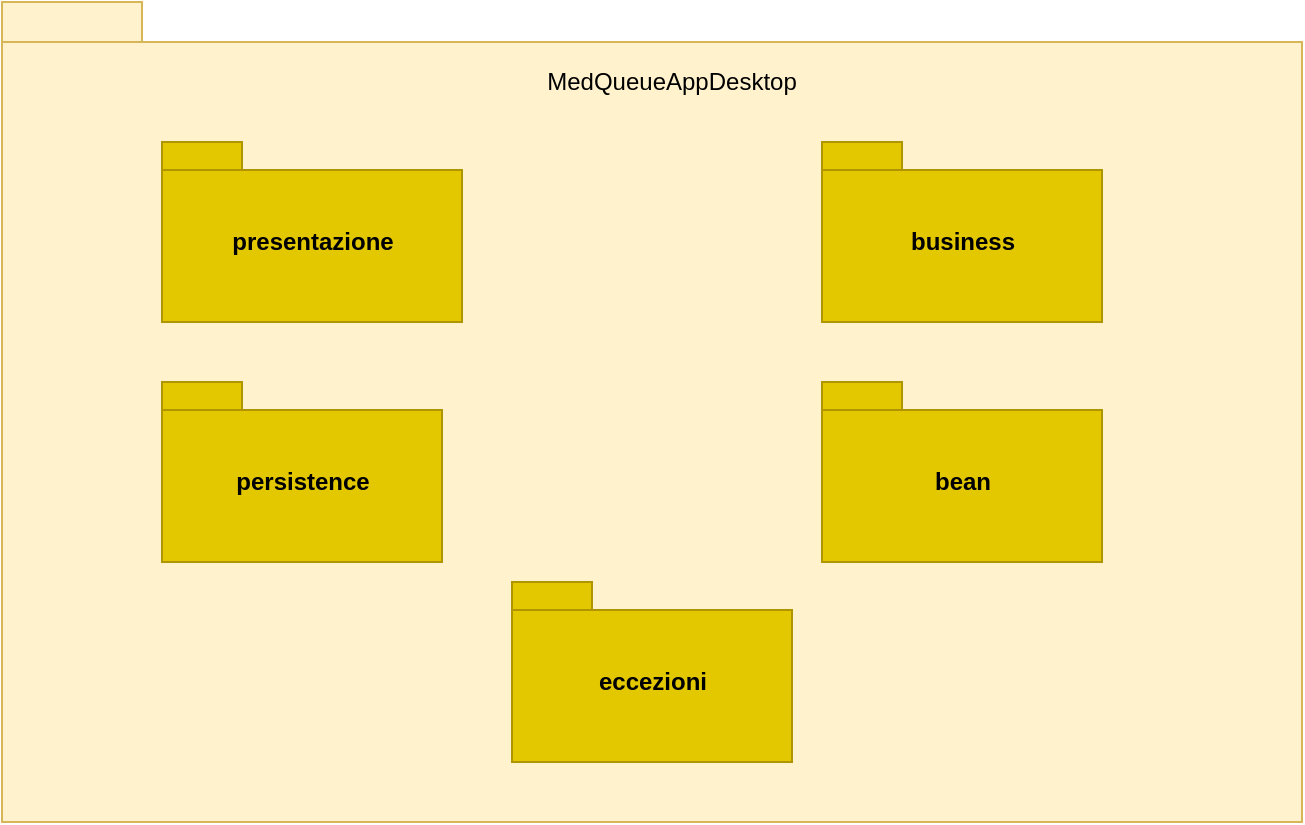 <mxfile version="13.9.5" type="device"><diagram id="Q1mo6YhBjObfT2knx305" name="Pagina-1"><mxGraphModel dx="857" dy="642" grid="1" gridSize="10" guides="1" tooltips="1" connect="1" arrows="1" fold="1" page="1" pageScale="1" pageWidth="827" pageHeight="1169" math="0" shadow="0"><root><mxCell id="0"/><mxCell id="1" parent="0"/><mxCell id="H8up62LFvIbN9ljGC1Kn-1" value="" style="shape=folder;fontStyle=1;spacingTop=10;tabWidth=70;tabHeight=20;tabPosition=left;html=1;fillColor=#fff2cc;strokeColor=#d6b656;" parent="1" vertex="1"><mxGeometry x="120" y="140" width="650" height="410" as="geometry"/></mxCell><mxCell id="H8up62LFvIbN9ljGC1Kn-2" value="MedQueueAppDesktop" style="text;html=1;strokeColor=none;fillColor=none;align=center;verticalAlign=middle;whiteSpace=wrap;rounded=0;" parent="1" vertex="1"><mxGeometry x="435" y="170" width="40" height="20" as="geometry"/></mxCell><mxCell id="H8up62LFvIbN9ljGC1Kn-3" value="&lt;font color=&quot;#000000&quot;&gt;presentazione&lt;/font&gt;" style="shape=folder;fontStyle=1;spacingTop=10;tabWidth=40;tabHeight=14;tabPosition=left;html=1;fillColor=#e3c800;strokeColor=#B09500;fontColor=#ffffff;" parent="1" vertex="1"><mxGeometry x="200" y="210" width="150" height="90" as="geometry"/></mxCell><mxCell id="H8up62LFvIbN9ljGC1Kn-4" value="&lt;font color=&quot;#000000&quot;&gt;business&lt;/font&gt;" style="shape=folder;fontStyle=1;spacingTop=10;tabWidth=40;tabHeight=14;tabPosition=left;html=1;fillColor=#e3c800;strokeColor=#B09500;fontColor=#ffffff;" parent="1" vertex="1"><mxGeometry x="530" y="210" width="140" height="90" as="geometry"/></mxCell><mxCell id="H8up62LFvIbN9ljGC1Kn-5" value="&lt;font color=&quot;#000000&quot;&gt;persistence&lt;/font&gt;" style="shape=folder;fontStyle=1;spacingTop=10;tabWidth=40;tabHeight=14;tabPosition=left;html=1;fillColor=#e3c800;strokeColor=#B09500;fontColor=#ffffff;" parent="1" vertex="1"><mxGeometry x="200" y="330" width="140" height="90" as="geometry"/></mxCell><mxCell id="H8up62LFvIbN9ljGC1Kn-6" value="&lt;font color=&quot;#000000&quot;&gt;bean&lt;/font&gt;" style="shape=folder;fontStyle=1;spacingTop=10;tabWidth=40;tabHeight=14;tabPosition=left;html=1;fillColor=#e3c800;strokeColor=#B09500;fontColor=#ffffff;" parent="1" vertex="1"><mxGeometry x="530" y="330" width="140" height="90" as="geometry"/></mxCell><mxCell id="yXYXRdslVGUf6HlBkGDM-1" value="&lt;font color=&quot;#000000&quot;&gt;eccezioni&lt;/font&gt;" style="shape=folder;fontStyle=1;spacingTop=10;tabWidth=40;tabHeight=14;tabPosition=left;html=1;fillColor=#e3c800;strokeColor=#B09500;fontColor=#ffffff;" vertex="1" parent="1"><mxGeometry x="375" y="430" width="140" height="90" as="geometry"/></mxCell></root></mxGraphModel></diagram></mxfile>